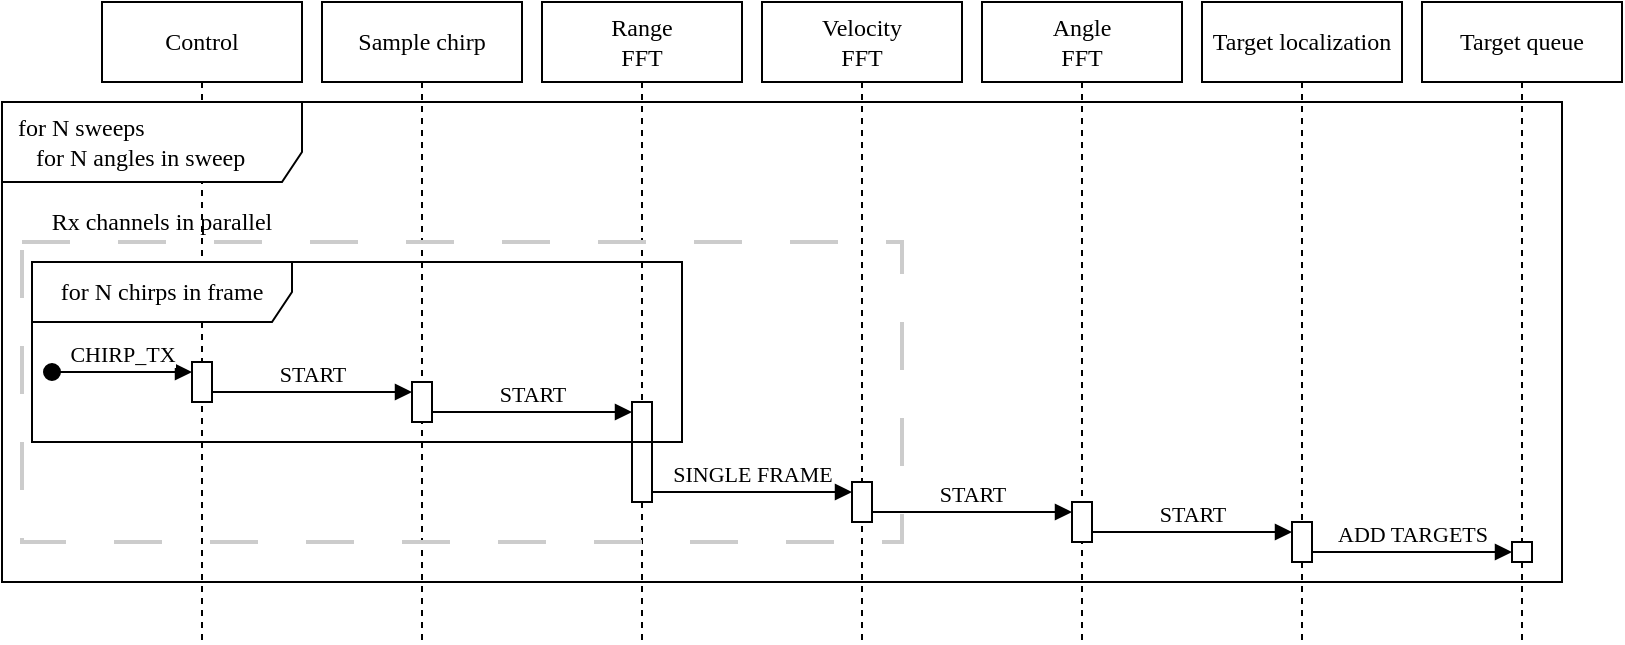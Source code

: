<mxfile version="26.2.12">
  <diagram name="Page-1" id="fxBPO_asNIkTs4WO12ik">
    <mxGraphModel dx="1428" dy="751" grid="1" gridSize="10" guides="1" tooltips="1" connect="1" arrows="1" fold="1" page="1" pageScale="1" pageWidth="827" pageHeight="1169" math="0" shadow="0">
      <root>
        <mxCell id="0" />
        <mxCell id="1" parent="0" />
        <mxCell id="CGEUxHsBcOgBqAjqSjBt-1" value="Control" style="shape=umlLifeline;perimeter=lifelinePerimeter;whiteSpace=wrap;html=1;container=1;dropTarget=0;collapsible=0;recursiveResize=0;outlineConnect=0;portConstraint=eastwest;newEdgeStyle={&quot;edgeStyle&quot;:&quot;elbowEdgeStyle&quot;,&quot;elbow&quot;:&quot;vertical&quot;,&quot;curved&quot;:0,&quot;rounded&quot;:0};fontFamily=latex;fontSource=http%3A%2F%2Fsourceforge.net%2Fprojects%2Fcm-unicode%2Ffiles%2FOldFiles%2Fcm-unicode-fix-0.6.3.tar.bz2%2Fdownload;" parent="1" vertex="1">
          <mxGeometry x="60" y="40" width="100" height="320" as="geometry" />
        </mxCell>
        <mxCell id="qFYUxvNGJUN21l_IDKZt-1" value="" style="html=1;points=[[0,0,0,0,5],[0,1,0,0,-5],[1,0,0,0,5],[1,1,0,0,-5]];perimeter=orthogonalPerimeter;outlineConnect=0;targetShapes=umlLifeline;portConstraint=eastwest;newEdgeStyle={&quot;curved&quot;:0,&quot;rounded&quot;:0};fontFamily=latex;fontSource=http%3A%2F%2Fsourceforge.net%2Fprojects%2Fcm-unicode%2Ffiles%2FOldFiles%2Fcm-unicode-fix-0.6.3.tar.bz2%2Fdownload;" parent="CGEUxHsBcOgBqAjqSjBt-1" vertex="1">
          <mxGeometry x="45" y="180" width="10" height="20" as="geometry" />
        </mxCell>
        <mxCell id="qFYUxvNGJUN21l_IDKZt-2" value="CHIRP_TX" style="html=1;verticalAlign=bottom;startArrow=oval;endArrow=block;startSize=8;curved=0;rounded=0;entryX=0;entryY=0;entryDx=0;entryDy=5;fontFamily=latex;fontSource=http%3A%2F%2Fsourceforge.net%2Fprojects%2Fcm-unicode%2Ffiles%2FOldFiles%2Fcm-unicode-fix-0.6.3.tar.bz2%2Fdownload;" parent="CGEUxHsBcOgBqAjqSjBt-1" target="qFYUxvNGJUN21l_IDKZt-1" edge="1">
          <mxGeometry relative="1" as="geometry">
            <mxPoint x="-25" y="185" as="sourcePoint" />
          </mxGeometry>
        </mxCell>
        <mxCell id="CGEUxHsBcOgBqAjqSjBt-2" value="Target localization" style="shape=umlLifeline;perimeter=lifelinePerimeter;whiteSpace=wrap;html=1;container=1;dropTarget=0;collapsible=0;recursiveResize=0;outlineConnect=0;portConstraint=eastwest;newEdgeStyle={&quot;edgeStyle&quot;:&quot;elbowEdgeStyle&quot;,&quot;elbow&quot;:&quot;vertical&quot;,&quot;curved&quot;:0,&quot;rounded&quot;:0};fontFamily=latex;fontSource=http%3A%2F%2Fsourceforge.net%2Fprojects%2Fcm-unicode%2Ffiles%2FOldFiles%2Fcm-unicode-fix-0.6.3.tar.bz2%2Fdownload;" parent="1" vertex="1">
          <mxGeometry x="610" y="40" width="100" height="320" as="geometry" />
        </mxCell>
        <mxCell id="CGEUxHsBcOgBqAjqSjBt-3" value="Angle&lt;br&gt;FFT" style="shape=umlLifeline;perimeter=lifelinePerimeter;whiteSpace=wrap;html=1;container=1;dropTarget=0;collapsible=0;recursiveResize=0;outlineConnect=0;portConstraint=eastwest;newEdgeStyle={&quot;edgeStyle&quot;:&quot;elbowEdgeStyle&quot;,&quot;elbow&quot;:&quot;vertical&quot;,&quot;curved&quot;:0,&quot;rounded&quot;:0};fontFamily=latex;fontSource=http%3A%2F%2Fsourceforge.net%2Fprojects%2Fcm-unicode%2Ffiles%2FOldFiles%2Fcm-unicode-fix-0.6.3.tar.bz2%2Fdownload;" parent="1" vertex="1">
          <mxGeometry x="500" y="40" width="100" height="320" as="geometry" />
        </mxCell>
        <mxCell id="CGEUxHsBcOgBqAjqSjBt-4" value="Velocity&lt;br&gt;FFT" style="shape=umlLifeline;perimeter=lifelinePerimeter;whiteSpace=wrap;html=1;container=1;dropTarget=0;collapsible=0;recursiveResize=0;outlineConnect=0;portConstraint=eastwest;newEdgeStyle={&quot;edgeStyle&quot;:&quot;elbowEdgeStyle&quot;,&quot;elbow&quot;:&quot;vertical&quot;,&quot;curved&quot;:0,&quot;rounded&quot;:0};fontFamily=latex;fontSource=http%3A%2F%2Fsourceforge.net%2Fprojects%2Fcm-unicode%2Ffiles%2FOldFiles%2Fcm-unicode-fix-0.6.3.tar.bz2%2Fdownload;" parent="1" vertex="1">
          <mxGeometry x="390" y="40" width="100" height="320" as="geometry" />
        </mxCell>
        <mxCell id="CGEUxHsBcOgBqAjqSjBt-5" value="Range&lt;br&gt;FFT" style="shape=umlLifeline;perimeter=lifelinePerimeter;whiteSpace=wrap;html=1;container=1;dropTarget=0;collapsible=0;recursiveResize=0;outlineConnect=0;portConstraint=eastwest;newEdgeStyle={&quot;edgeStyle&quot;:&quot;elbowEdgeStyle&quot;,&quot;elbow&quot;:&quot;vertical&quot;,&quot;curved&quot;:0,&quot;rounded&quot;:0};fontFamily=latex;fontSource=http%3A%2F%2Fsourceforge.net%2Fprojects%2Fcm-unicode%2Ffiles%2FOldFiles%2Fcm-unicode-fix-0.6.3.tar.bz2%2Fdownload;" parent="1" vertex="1">
          <mxGeometry x="280" y="40" width="100" height="320" as="geometry" />
        </mxCell>
        <mxCell id="CGEUxHsBcOgBqAjqSjBt-6" value="Sample chirp" style="shape=umlLifeline;perimeter=lifelinePerimeter;whiteSpace=wrap;html=1;container=1;dropTarget=0;collapsible=0;recursiveResize=0;outlineConnect=0;portConstraint=eastwest;newEdgeStyle={&quot;edgeStyle&quot;:&quot;elbowEdgeStyle&quot;,&quot;elbow&quot;:&quot;vertical&quot;,&quot;curved&quot;:0,&quot;rounded&quot;:0};fontFamily=latex;fontSource=http%3A%2F%2Fsourceforge.net%2Fprojects%2Fcm-unicode%2Ffiles%2FOldFiles%2Fcm-unicode-fix-0.6.3.tar.bz2%2Fdownload;" parent="1" vertex="1">
          <mxGeometry x="170" y="40" width="100" height="320" as="geometry" />
        </mxCell>
        <mxCell id="qFYUxvNGJUN21l_IDKZt-4" value="" style="html=1;points=[[0,0,0,0,5],[0,1,0,0,-5],[1,0,0,0,5],[1,1,0,0,-5]];perimeter=orthogonalPerimeter;outlineConnect=0;targetShapes=umlLifeline;portConstraint=eastwest;newEdgeStyle={&quot;curved&quot;:0,&quot;rounded&quot;:0};fontFamily=latex;fontSource=http%3A%2F%2Fsourceforge.net%2Fprojects%2Fcm-unicode%2Ffiles%2FOldFiles%2Fcm-unicode-fix-0.6.3.tar.bz2%2Fdownload;" parent="CGEUxHsBcOgBqAjqSjBt-6" vertex="1">
          <mxGeometry x="45" y="190" width="10" height="20" as="geometry" />
        </mxCell>
        <mxCell id="qFYUxvNGJUN21l_IDKZt-3" value="Target queue" style="shape=umlLifeline;perimeter=lifelinePerimeter;whiteSpace=wrap;html=1;container=1;dropTarget=0;collapsible=0;recursiveResize=0;outlineConnect=0;portConstraint=eastwest;newEdgeStyle={&quot;edgeStyle&quot;:&quot;elbowEdgeStyle&quot;,&quot;elbow&quot;:&quot;vertical&quot;,&quot;curved&quot;:0,&quot;rounded&quot;:0};fontFamily=latex;fontSource=http%3A%2F%2Fsourceforge.net%2Fprojects%2Fcm-unicode%2Ffiles%2FOldFiles%2Fcm-unicode-fix-0.6.3.tar.bz2%2Fdownload;" parent="1" vertex="1">
          <mxGeometry x="720" y="40" width="100" height="320" as="geometry" />
        </mxCell>
        <mxCell id="qFYUxvNGJUN21l_IDKZt-5" value="START" style="html=1;verticalAlign=bottom;endArrow=block;curved=0;rounded=0;entryX=0;entryY=0;entryDx=0;entryDy=5;fontFamily=latex;fontSource=http%3A%2F%2Fsourceforge.net%2Fprojects%2Fcm-unicode%2Ffiles%2FOldFiles%2Fcm-unicode-fix-0.6.3.tar.bz2%2Fdownload;" parent="1" target="qFYUxvNGJUN21l_IDKZt-4" edge="1">
          <mxGeometry relative="1" as="geometry">
            <mxPoint x="115" y="235" as="sourcePoint" />
          </mxGeometry>
        </mxCell>
        <mxCell id="qFYUxvNGJUN21l_IDKZt-10" value="" style="html=1;points=[[0,0,0,0,5],[0,1,0,0,-5],[1,0,0,0,5],[1,1,0,0,-5]];perimeter=orthogonalPerimeter;outlineConnect=0;targetShapes=umlLifeline;portConstraint=eastwest;newEdgeStyle={&quot;curved&quot;:0,&quot;rounded&quot;:0};fontFamily=latex;fontSource=http%3A%2F%2Fsourceforge.net%2Fprojects%2Fcm-unicode%2Ffiles%2FOldFiles%2Fcm-unicode-fix-0.6.3.tar.bz2%2Fdownload;" parent="1" vertex="1">
          <mxGeometry x="325" y="240" width="10" height="50" as="geometry" />
        </mxCell>
        <mxCell id="qFYUxvNGJUN21l_IDKZt-11" value="START" style="html=1;verticalAlign=bottom;endArrow=block;curved=0;rounded=0;entryX=0;entryY=0;entryDx=0;entryDy=5;fontFamily=latex;fontSource=http%3A%2F%2Fsourceforge.net%2Fprojects%2Fcm-unicode%2Ffiles%2FOldFiles%2Fcm-unicode-fix-0.6.3.tar.bz2%2Fdownload;" parent="1" target="qFYUxvNGJUN21l_IDKZt-10" edge="1">
          <mxGeometry relative="1" as="geometry">
            <mxPoint x="225" y="245" as="sourcePoint" />
          </mxGeometry>
        </mxCell>
        <mxCell id="qFYUxvNGJUN21l_IDKZt-12" value="" style="html=1;points=[[0,0,0,0,5],[0,1,0,0,-5],[1,0,0,0,5],[1,1,0,0,-5]];perimeter=orthogonalPerimeter;outlineConnect=0;targetShapes=umlLifeline;portConstraint=eastwest;newEdgeStyle={&quot;curved&quot;:0,&quot;rounded&quot;:0};fontFamily=latex;fontSource=http%3A%2F%2Fsourceforge.net%2Fprojects%2Fcm-unicode%2Ffiles%2FOldFiles%2Fcm-unicode-fix-0.6.3.tar.bz2%2Fdownload;" parent="1" vertex="1">
          <mxGeometry x="435" y="280" width="10" height="20" as="geometry" />
        </mxCell>
        <mxCell id="qFYUxvNGJUN21l_IDKZt-13" value="SINGLE FRAME" style="html=1;verticalAlign=bottom;endArrow=block;curved=0;rounded=0;entryX=0;entryY=0;entryDx=0;entryDy=5;fontFamily=latex;fontSource=http%3A%2F%2Fsourceforge.net%2Fprojects%2Fcm-unicode%2Ffiles%2FOldFiles%2Fcm-unicode-fix-0.6.3.tar.bz2%2Fdownload;" parent="1" edge="1">
          <mxGeometry relative="1" as="geometry">
            <mxPoint x="335" y="285" as="sourcePoint" />
            <mxPoint x="435" y="285" as="targetPoint" />
          </mxGeometry>
        </mxCell>
        <mxCell id="qFYUxvNGJUN21l_IDKZt-14" value="" style="html=1;points=[[0,0,0,0,5],[0,1,0,0,-5],[1,0,0,0,5],[1,1,0,0,-5]];perimeter=orthogonalPerimeter;outlineConnect=0;targetShapes=umlLifeline;portConstraint=eastwest;newEdgeStyle={&quot;curved&quot;:0,&quot;rounded&quot;:0};fontFamily=latex;fontSource=http%3A%2F%2Fsourceforge.net%2Fprojects%2Fcm-unicode%2Ffiles%2FOldFiles%2Fcm-unicode-fix-0.6.3.tar.bz2%2Fdownload;" parent="1" vertex="1">
          <mxGeometry x="545" y="290" width="10" height="20" as="geometry" />
        </mxCell>
        <mxCell id="qFYUxvNGJUN21l_IDKZt-15" value="START" style="html=1;verticalAlign=bottom;endArrow=block;curved=0;rounded=0;entryX=0;entryY=0;entryDx=0;entryDy=5;fontFamily=latex;fontSource=http%3A%2F%2Fsourceforge.net%2Fprojects%2Fcm-unicode%2Ffiles%2FOldFiles%2Fcm-unicode-fix-0.6.3.tar.bz2%2Fdownload;" parent="1" target="qFYUxvNGJUN21l_IDKZt-14" edge="1">
          <mxGeometry relative="1" as="geometry">
            <mxPoint x="445" y="295" as="sourcePoint" />
          </mxGeometry>
        </mxCell>
        <mxCell id="qFYUxvNGJUN21l_IDKZt-16" value="" style="html=1;points=[[0,0,0,0,5],[0,1,0,0,-5],[1,0,0,0,5],[1,1,0,0,-5]];perimeter=orthogonalPerimeter;outlineConnect=0;targetShapes=umlLifeline;portConstraint=eastwest;newEdgeStyle={&quot;curved&quot;:0,&quot;rounded&quot;:0};fontFamily=latex;fontSource=http%3A%2F%2Fsourceforge.net%2Fprojects%2Fcm-unicode%2Ffiles%2FOldFiles%2Fcm-unicode-fix-0.6.3.tar.bz2%2Fdownload;" parent="1" vertex="1">
          <mxGeometry x="655" y="300" width="10" height="20" as="geometry" />
        </mxCell>
        <mxCell id="qFYUxvNGJUN21l_IDKZt-17" value="START" style="html=1;verticalAlign=bottom;endArrow=block;curved=0;rounded=0;entryX=0;entryY=0;entryDx=0;entryDy=5;fontFamily=latex;fontSource=http%3A%2F%2Fsourceforge.net%2Fprojects%2Fcm-unicode%2Ffiles%2FOldFiles%2Fcm-unicode-fix-0.6.3.tar.bz2%2Fdownload;" parent="1" target="qFYUxvNGJUN21l_IDKZt-16" edge="1">
          <mxGeometry relative="1" as="geometry">
            <mxPoint x="555" y="305" as="sourcePoint" />
          </mxGeometry>
        </mxCell>
        <mxCell id="qFYUxvNGJUN21l_IDKZt-18" value="" style="html=1;points=[[0,0,0,0,5],[0,1,0,0,-5],[1,0,0,0,5],[1,1,0,0,-5]];perimeter=orthogonalPerimeter;outlineConnect=0;targetShapes=umlLifeline;portConstraint=eastwest;newEdgeStyle={&quot;curved&quot;:0,&quot;rounded&quot;:0};fontFamily=latex;fontSource=http%3A%2F%2Fsourceforge.net%2Fprojects%2Fcm-unicode%2Ffiles%2FOldFiles%2Fcm-unicode-fix-0.6.3.tar.bz2%2Fdownload;" parent="1" vertex="1">
          <mxGeometry x="765" y="310" width="10" height="10" as="geometry" />
        </mxCell>
        <mxCell id="qFYUxvNGJUN21l_IDKZt-19" value="ADD TARGETS" style="html=1;verticalAlign=bottom;endArrow=block;curved=0;rounded=0;entryX=0;entryY=0;entryDx=0;entryDy=5;fontFamily=latex;fontSource=http%3A%2F%2Fsourceforge.net%2Fprojects%2Fcm-unicode%2Ffiles%2FOldFiles%2Fcm-unicode-fix-0.6.3.tar.bz2%2Fdownload;" parent="1" target="qFYUxvNGJUN21l_IDKZt-18" edge="1">
          <mxGeometry relative="1" as="geometry">
            <mxPoint x="665" y="315" as="sourcePoint" />
          </mxGeometry>
        </mxCell>
        <mxCell id="qFYUxvNGJUN21l_IDKZt-20" value="for N chirps in frame" style="shape=umlFrame;whiteSpace=wrap;html=1;pointerEvents=0;width=130;height=30;fontFamily=latex;fontSource=http%3A%2F%2Fsourceforge.net%2Fprojects%2Fcm-unicode%2Ffiles%2FOldFiles%2Fcm-unicode-fix-0.6.3.tar.bz2%2Fdownload;" parent="1" vertex="1">
          <mxGeometry x="25" y="170" width="325" height="90" as="geometry" />
        </mxCell>
        <mxCell id="qFYUxvNGJUN21l_IDKZt-21" value="&amp;nbsp; for N sweeps&lt;br&gt;&amp;nbsp; &amp;nbsp; &amp;nbsp;for N angles in sweep" style="shape=umlFrame;whiteSpace=wrap;html=1;pointerEvents=0;width=150;height=40;align=left;fontFamily=latex;fontSource=http%3A%2F%2Fsourceforge.net%2Fprojects%2Fcm-unicode%2Ffiles%2FOldFiles%2Fcm-unicode-fix-0.6.3.tar.bz2%2Fdownload;" parent="1" vertex="1">
          <mxGeometry x="10" y="90" width="780" height="240" as="geometry" />
        </mxCell>
        <mxCell id="qFYUxvNGJUN21l_IDKZt-39" value="" style="rounded=0;whiteSpace=wrap;html=1;fillColor=none;dashed=1;dashPattern=12 12;strokeWidth=2;strokeColor=light-dark(#CCCCCC,#EDEDED);fontFamily=latex;fontSource=http%3A%2F%2Fsourceforge.net%2Fprojects%2Fcm-unicode%2Ffiles%2FOldFiles%2Fcm-unicode-fix-0.6.3.tar.bz2%2Fdownload;" parent="1" vertex="1">
          <mxGeometry x="20" y="160" width="440" height="150" as="geometry" />
        </mxCell>
        <mxCell id="qFYUxvNGJUN21l_IDKZt-40" value="Rx channels in parallel" style="text;html=1;align=center;verticalAlign=middle;whiteSpace=wrap;rounded=0;fontFamily=latex;fontSource=http%3A%2F%2Fsourceforge.net%2Fprojects%2Fcm-unicode%2Ffiles%2FOldFiles%2Fcm-unicode-fix-0.6.3.tar.bz2%2Fdownload;" parent="1" vertex="1">
          <mxGeometry x="20" y="140" width="140" height="20" as="geometry" />
        </mxCell>
      </root>
    </mxGraphModel>
  </diagram>
</mxfile>

